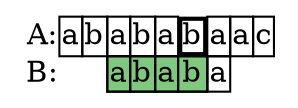 graph g{
    node[shape=plaintext fillcolor=white colorscheme=accent8 ];
    a[
        label=< <TABLE CELLBORDER="1" BORDER="0" CELLSPACING="0" CELLPADDING="0">
            <tr>
                <td border="0">A:</td>
                <td >a</td>;
<td >b</td>;
<td >a</td>;
<td >b</td>;
<td >a</td>;
<td border="2">b</td>;
<td >a</td>;
<td >a</td>;
<td >c</td>;
            </tr>
            <tr>
                <td border="0">B:</td>
                <td border="0"></td>;<td border="0"></td>;
<td bgcolor="1">a</td>;
<td bgcolor="1">b</td>;
<td bgcolor="1">a</td>;
<td bgcolor="1">b</td>;
<td>a</td>;
            </tr>
        </TABLE> >
    ]
}